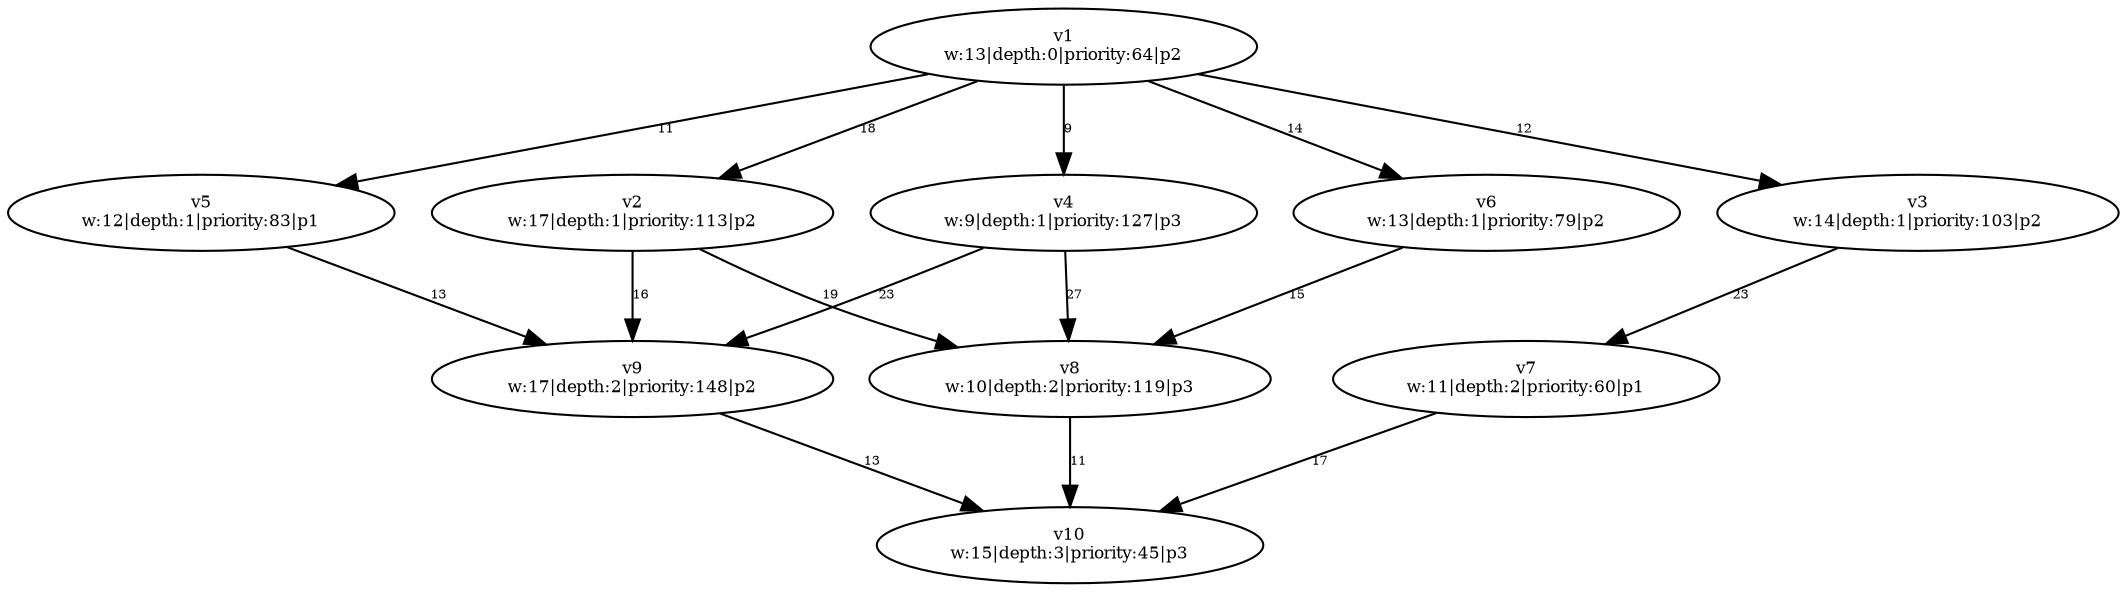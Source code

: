 digraph {
	v1 [label="v1
w:13|depth:0|priority:64|p2" fontsize=8.0]
	v4 [label="v4
w:9|depth:1|priority:127|p3" fontsize=8.0]
	v2 [label="v2
w:17|depth:1|priority:113|p2" fontsize=8.0]
	v3 [label="v3
w:14|depth:1|priority:103|p2" fontsize=8.0]
	v5 [label="v5
w:12|depth:1|priority:83|p1" fontsize=8.0]
	v6 [label="v6
w:13|depth:1|priority:79|p2" fontsize=8.0]
	v9 [label="v9
w:17|depth:2|priority:148|p2" fontsize=8.0]
	v8 [label="v8
w:10|depth:2|priority:119|p3" fontsize=8.0]
	v7 [label="v7
w:11|depth:2|priority:60|p1" fontsize=8.0]
	v10 [label="v10
w:15|depth:3|priority:45|p3" fontsize=8.0]
	v1 -> v2 [label=18 constraint=true fontsize=6.0]
	v1 -> v3 [label=12 constraint=true fontsize=6.0]
	v1 -> v4 [label=9 constraint=true fontsize=6.0]
	v1 -> v5 [label=11 constraint=true fontsize=6.0]
	v1 -> v6 [label=14 constraint=true fontsize=6.0]
	v2 -> v8 [label=19 constraint=true fontsize=6.0]
	v2 -> v9 [label=16 constraint=true fontsize=6.0]
	v3 -> v7 [label=23 constraint=true fontsize=6.0]
	v4 -> v8 [label=27 constraint=true fontsize=6.0]
	v4 -> v9 [label=23 constraint=true fontsize=6.0]
	v5 -> v9 [label=13 constraint=true fontsize=6.0]
	v6 -> v8 [label=15 constraint=true fontsize=6.0]
	v7 -> v10 [label=17 constraint=true fontsize=6.0]
	v8 -> v10 [label=11 constraint=true fontsize=6.0]
	v9 -> v10 [label=13 constraint=true fontsize=6.0]
}
